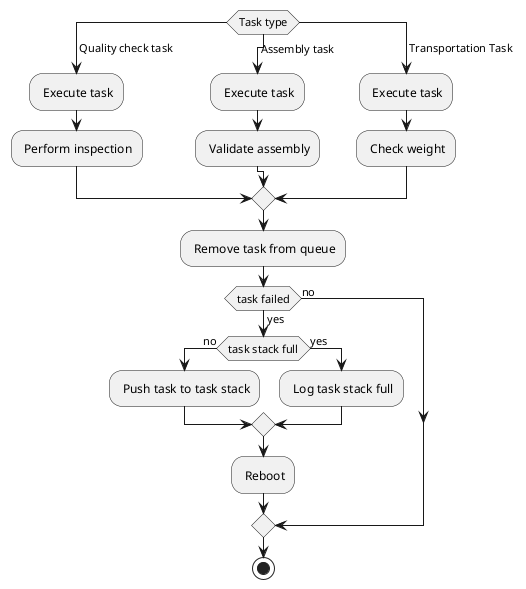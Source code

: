 @startuml

switch (Task type)
case ( Quality check task )
    : Execute task;
    : Perform inspection;
case ( Assembly task )
    : Execute task;
    : Validate assembly;
case ( Transportation Task )
    : Execute task;
    : Check weight;
endswitch

: Remove task from queue;
if (task failed) then (yes)
    if (task stack full) then (no)
        : Push task to task stack; 
    else (yes)
        : Log task stack full;
    endif
    : Reboot;
else (no)
endif

stop
@enduml